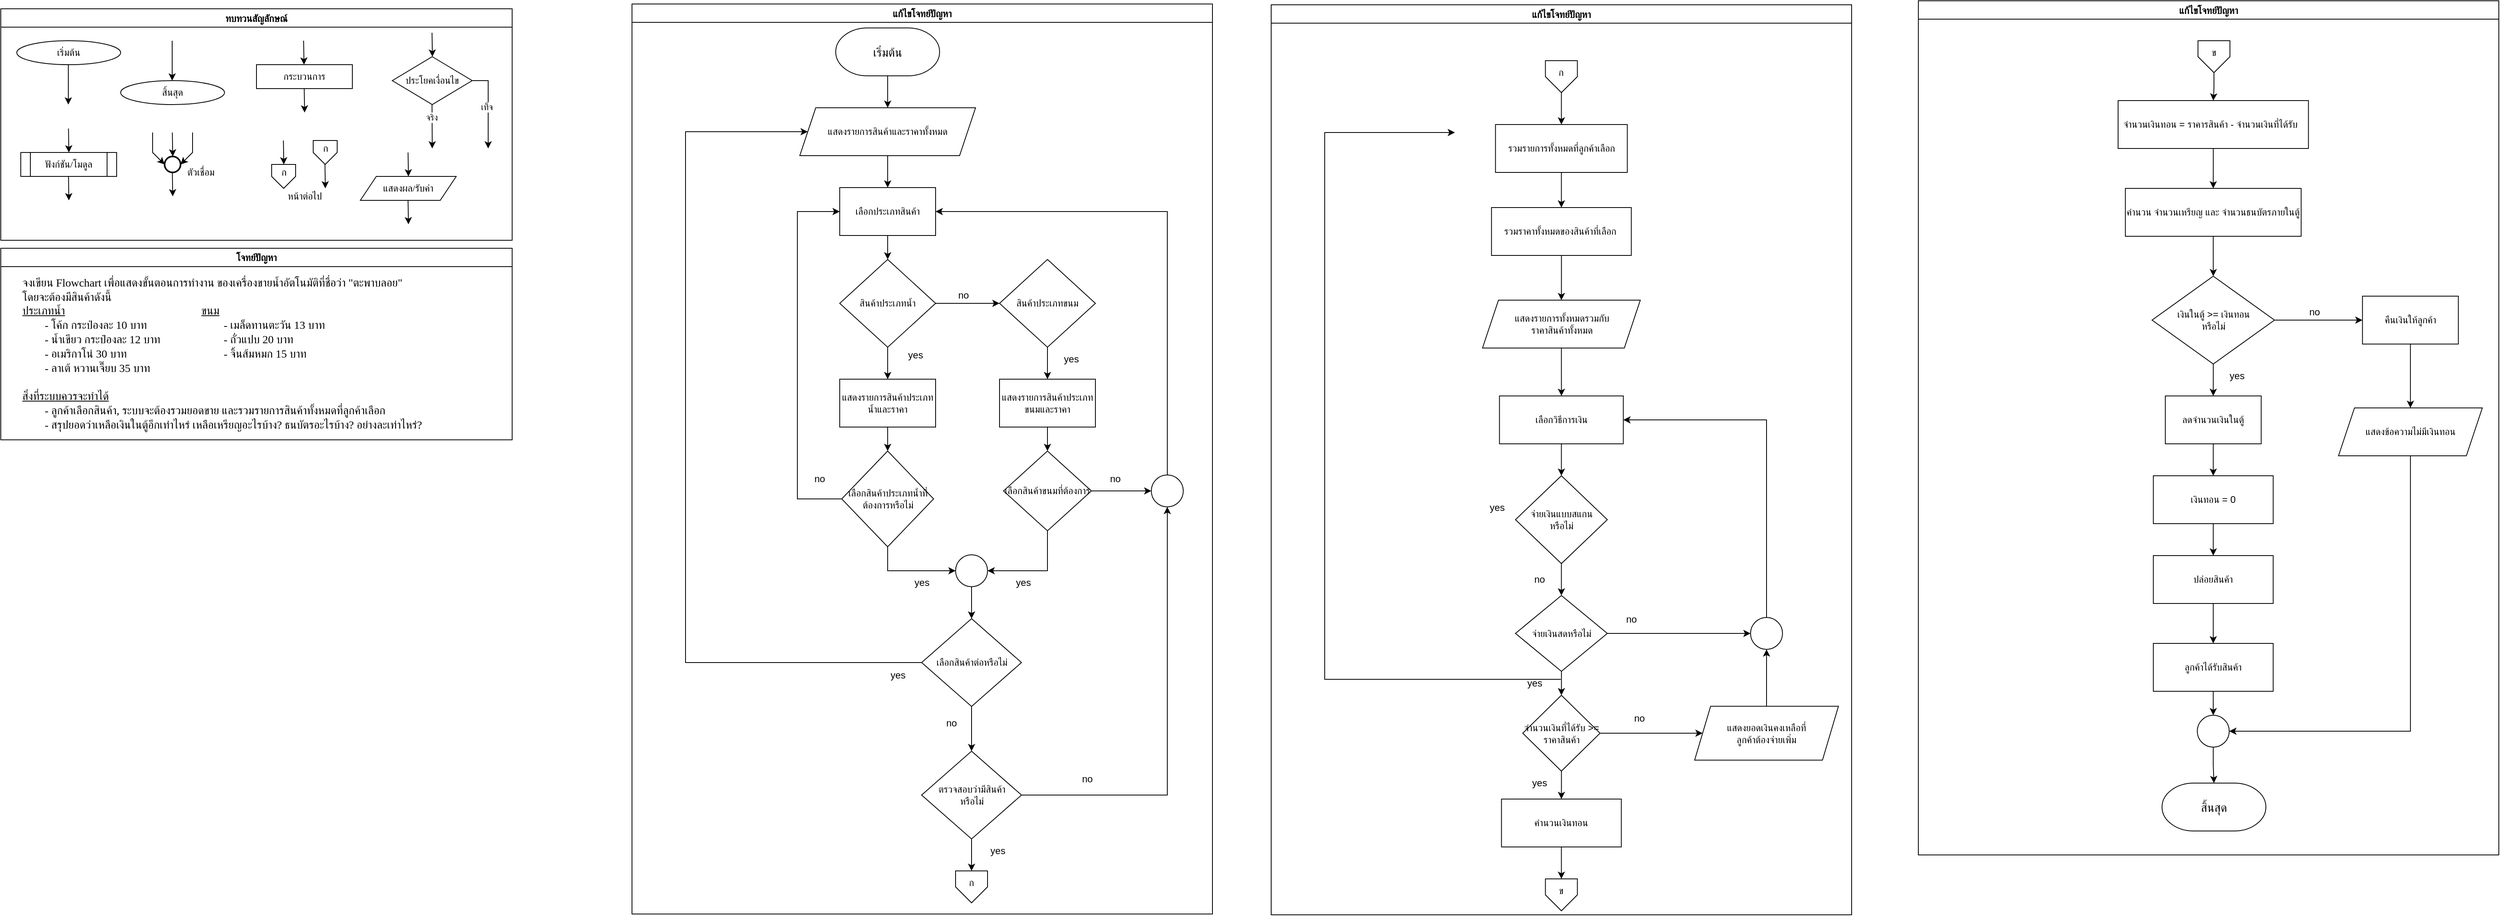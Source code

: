 <mxfile version="24.4.8" type="device">
  <diagram id="C5RBs43oDa-KdzZeNtuy" name="Page-1">
    <mxGraphModel dx="2140" dy="653" grid="1" gridSize="10" guides="1" tooltips="1" connect="1" arrows="1" fold="1" page="1" pageScale="1" pageWidth="827" pageHeight="1169" math="0" shadow="0">
      <root>
        <mxCell id="WIyWlLk6GJQsqaUBKTNV-0" />
        <mxCell id="WIyWlLk6GJQsqaUBKTNV-1" parent="WIyWlLk6GJQsqaUBKTNV-0" />
        <mxCell id="M7CGMbNuYNeq0SnUNNgH-6" value="ทบทวนสัญลักษณ์" style="swimlane;fontFamily=Sarabun;fontSource=https%3A%2F%2Ffonts.googleapis.com%2Fcss%3Ffamily%3DSarabun;" parent="WIyWlLk6GJQsqaUBKTNV-1" vertex="1">
          <mxGeometry x="-720" y="20" width="640" height="290" as="geometry" />
        </mxCell>
        <mxCell id="M7CGMbNuYNeq0SnUNNgH-2" value="&lt;font data-font-src=&quot;https://fonts.googleapis.com/css?family=Sarabun&quot; face=&quot;Sarabun&quot;&gt;เริ่มต้น&lt;/font&gt;" style="ellipse;whiteSpace=wrap;html=1;" parent="M7CGMbNuYNeq0SnUNNgH-6" vertex="1">
          <mxGeometry x="20" y="40" width="130" height="30" as="geometry" />
        </mxCell>
        <mxCell id="M7CGMbNuYNeq0SnUNNgH-5" value="" style="endArrow=classic;html=1;rounded=0;" parent="M7CGMbNuYNeq0SnUNNgH-6" edge="1">
          <mxGeometry width="50" height="50" relative="1" as="geometry">
            <mxPoint x="84.5" y="70" as="sourcePoint" />
            <mxPoint x="84.5" y="120" as="targetPoint" />
          </mxGeometry>
        </mxCell>
        <mxCell id="M7CGMbNuYNeq0SnUNNgH-3" value="&lt;font face=&quot;Sarabun&quot;&gt;สิ้นสุด&lt;/font&gt;" style="ellipse;whiteSpace=wrap;html=1;" parent="M7CGMbNuYNeq0SnUNNgH-6" vertex="1">
          <mxGeometry x="150" y="90" width="130" height="30" as="geometry" />
        </mxCell>
        <mxCell id="M7CGMbNuYNeq0SnUNNgH-4" value="" style="endArrow=classic;html=1;rounded=0;" parent="M7CGMbNuYNeq0SnUNNgH-6" edge="1">
          <mxGeometry width="50" height="50" relative="1" as="geometry">
            <mxPoint x="214.5" y="40" as="sourcePoint" />
            <mxPoint x="214.5" y="90" as="targetPoint" />
          </mxGeometry>
        </mxCell>
        <mxCell id="mvioNwK95yMqdUQ73LqQ-0" value="กระบวนการ" style="rounded=0;whiteSpace=wrap;html=1;fontFamily=Sarabun;fontSource=https%3A%2F%2Ffonts.googleapis.com%2Fcss%3Ffamily%3DSarabun;" parent="M7CGMbNuYNeq0SnUNNgH-6" vertex="1">
          <mxGeometry x="320" y="70" width="120" height="30" as="geometry" />
        </mxCell>
        <mxCell id="mvioNwK95yMqdUQ73LqQ-1" value="" style="endArrow=classic;html=1;rounded=0;" parent="M7CGMbNuYNeq0SnUNNgH-6" edge="1">
          <mxGeometry width="50" height="50" relative="1" as="geometry">
            <mxPoint x="379" y="40" as="sourcePoint" />
            <mxPoint x="379.5" y="70" as="targetPoint" />
          </mxGeometry>
        </mxCell>
        <mxCell id="mvioNwK95yMqdUQ73LqQ-2" value="" style="endArrow=classic;html=1;rounded=0;" parent="M7CGMbNuYNeq0SnUNNgH-6" edge="1">
          <mxGeometry width="50" height="50" relative="1" as="geometry">
            <mxPoint x="379.75" y="100" as="sourcePoint" />
            <mxPoint x="380.25" y="130" as="targetPoint" />
          </mxGeometry>
        </mxCell>
        <mxCell id="mvioNwK95yMqdUQ73LqQ-3" value="ประโยคเงื่อนไข" style="rhombus;whiteSpace=wrap;html=1;fontFamily=Sarabun;fontSource=https%3A%2F%2Ffonts.googleapis.com%2Fcss%3Ffamily%3DSarabun;" parent="M7CGMbNuYNeq0SnUNNgH-6" vertex="1">
          <mxGeometry x="490" y="60" width="100" height="60" as="geometry" />
        </mxCell>
        <mxCell id="mvioNwK95yMqdUQ73LqQ-4" value="" style="endArrow=classic;html=1;rounded=0;" parent="M7CGMbNuYNeq0SnUNNgH-6" edge="1">
          <mxGeometry width="50" height="50" relative="1" as="geometry">
            <mxPoint x="539.71" y="30" as="sourcePoint" />
            <mxPoint x="540.21" y="60" as="targetPoint" />
          </mxGeometry>
        </mxCell>
        <mxCell id="mvioNwK95yMqdUQ73LqQ-5" value="" style="endArrow=classic;html=1;rounded=0;" parent="M7CGMbNuYNeq0SnUNNgH-6" edge="1">
          <mxGeometry width="50" height="50" relative="1" as="geometry">
            <mxPoint x="539.71" y="120" as="sourcePoint" />
            <mxPoint x="540" y="175" as="targetPoint" />
          </mxGeometry>
        </mxCell>
        <mxCell id="mvioNwK95yMqdUQ73LqQ-7" value="จริง" style="edgeLabel;html=1;align=center;verticalAlign=middle;resizable=0;points=[];fontFamily=Sarabun;fontSource=https%3A%2F%2Ffonts.googleapis.com%2Fcss%3Ffamily%3DSarabun;" parent="mvioNwK95yMqdUQ73LqQ-5" vertex="1" connectable="0">
          <mxGeometry x="-0.414" y="-1" relative="1" as="geometry">
            <mxPoint as="offset" />
          </mxGeometry>
        </mxCell>
        <mxCell id="mvioNwK95yMqdUQ73LqQ-6" value="" style="endArrow=classic;html=1;rounded=0;exitX=1;exitY=0.5;exitDx=0;exitDy=0;" parent="M7CGMbNuYNeq0SnUNNgH-6" source="mvioNwK95yMqdUQ73LqQ-3" edge="1">
          <mxGeometry width="50" height="50" relative="1" as="geometry">
            <mxPoint x="620" y="95" as="sourcePoint" />
            <mxPoint x="610" y="175" as="targetPoint" />
            <Array as="points">
              <mxPoint x="610" y="90" />
            </Array>
          </mxGeometry>
        </mxCell>
        <mxCell id="mvioNwK95yMqdUQ73LqQ-8" value="&lt;font data-font-src=&quot;https://fonts.googleapis.com/css?family=Sarabun&quot; face=&quot;Sarabun&quot;&gt;เท็จ&lt;/font&gt;" style="edgeLabel;html=1;align=center;verticalAlign=middle;resizable=0;points=[];" parent="mvioNwK95yMqdUQ73LqQ-6" vertex="1" connectable="0">
          <mxGeometry x="-0.002" y="-2" relative="1" as="geometry">
            <mxPoint as="offset" />
          </mxGeometry>
        </mxCell>
        <mxCell id="mvioNwK95yMqdUQ73LqQ-9" value="&lt;font data-font-src=&quot;https://fonts.googleapis.com/css?family=Sarabun&quot; face=&quot;Sarabun&quot;&gt;ฟังก์ชัน/โมดูล&lt;/font&gt;" style="shape=process;whiteSpace=wrap;html=1;backgroundOutline=1;" parent="M7CGMbNuYNeq0SnUNNgH-6" vertex="1">
          <mxGeometry x="25" y="180" width="120" height="30" as="geometry" />
        </mxCell>
        <mxCell id="mvioNwK95yMqdUQ73LqQ-11" value="" style="endArrow=classic;html=1;rounded=0;" parent="M7CGMbNuYNeq0SnUNNgH-6" edge="1">
          <mxGeometry width="50" height="50" relative="1" as="geometry">
            <mxPoint x="84.71" y="150" as="sourcePoint" />
            <mxPoint x="85.21" y="180" as="targetPoint" />
          </mxGeometry>
        </mxCell>
        <mxCell id="mvioNwK95yMqdUQ73LqQ-12" value="" style="endArrow=classic;html=1;rounded=0;" parent="M7CGMbNuYNeq0SnUNNgH-6" edge="1">
          <mxGeometry width="50" height="50" relative="1" as="geometry">
            <mxPoint x="84.71" y="210" as="sourcePoint" />
            <mxPoint x="85.21" y="240" as="targetPoint" />
          </mxGeometry>
        </mxCell>
        <mxCell id="mvioNwK95yMqdUQ73LqQ-13" value="" style="strokeWidth=2;html=1;shape=mxgraph.flowchart.start_2;whiteSpace=wrap;" parent="M7CGMbNuYNeq0SnUNNgH-6" vertex="1">
          <mxGeometry x="205" y="185" width="20" height="20" as="geometry" />
        </mxCell>
        <mxCell id="mvioNwK95yMqdUQ73LqQ-16" value="" style="endArrow=classic;html=1;rounded=0;" parent="M7CGMbNuYNeq0SnUNNgH-6" edge="1">
          <mxGeometry width="50" height="50" relative="1" as="geometry">
            <mxPoint x="214.71" y="155" as="sourcePoint" />
            <mxPoint x="215.21" y="185" as="targetPoint" />
          </mxGeometry>
        </mxCell>
        <mxCell id="mvioNwK95yMqdUQ73LqQ-17" value="" style="endArrow=classic;html=1;rounded=0;entryX=0;entryY=0.5;entryDx=0;entryDy=0;entryPerimeter=0;" parent="M7CGMbNuYNeq0SnUNNgH-6" target="mvioNwK95yMqdUQ73LqQ-13" edge="1">
          <mxGeometry width="50" height="50" relative="1" as="geometry">
            <mxPoint x="190.0" y="155" as="sourcePoint" />
            <mxPoint x="190.5" y="185" as="targetPoint" />
            <Array as="points">
              <mxPoint x="190" y="180" />
            </Array>
          </mxGeometry>
        </mxCell>
        <mxCell id="mvioNwK95yMqdUQ73LqQ-18" value="" style="endArrow=classic;html=1;rounded=0;entryX=1;entryY=0.5;entryDx=0;entryDy=0;entryPerimeter=0;" parent="M7CGMbNuYNeq0SnUNNgH-6" target="mvioNwK95yMqdUQ73LqQ-13" edge="1">
          <mxGeometry width="50" height="50" relative="1" as="geometry">
            <mxPoint x="240.0" y="155" as="sourcePoint" />
            <mxPoint x="240.5" y="185" as="targetPoint" />
            <Array as="points">
              <mxPoint x="240" y="180" />
            </Array>
          </mxGeometry>
        </mxCell>
        <mxCell id="mvioNwK95yMqdUQ73LqQ-19" value="" style="endArrow=classic;html=1;rounded=0;" parent="M7CGMbNuYNeq0SnUNNgH-6" edge="1">
          <mxGeometry width="50" height="50" relative="1" as="geometry">
            <mxPoint x="214.71" y="205" as="sourcePoint" />
            <mxPoint x="215.21" y="235" as="targetPoint" />
          </mxGeometry>
        </mxCell>
        <mxCell id="mvioNwK95yMqdUQ73LqQ-20" value="&lt;font data-font-src=&quot;https://fonts.googleapis.com/css?family=Sarabun&quot; face=&quot;Sarabun&quot;&gt;ตัวเชื่อม&lt;/font&gt;" style="text;html=1;align=center;verticalAlign=middle;resizable=0;points=[];autosize=1;strokeColor=none;fillColor=none;" parent="M7CGMbNuYNeq0SnUNNgH-6" vertex="1">
          <mxGeometry x="220" y="190" width="60" height="30" as="geometry" />
        </mxCell>
        <mxCell id="mvioNwK95yMqdUQ73LqQ-25" value="" style="endArrow=classic;html=1;rounded=0;" parent="M7CGMbNuYNeq0SnUNNgH-6" edge="1">
          <mxGeometry width="50" height="50" relative="1" as="geometry">
            <mxPoint x="353.71" y="165" as="sourcePoint" />
            <mxPoint x="354.21" y="195" as="targetPoint" />
          </mxGeometry>
        </mxCell>
        <mxCell id="mvioNwK95yMqdUQ73LqQ-21" value="" style="verticalLabelPosition=bottom;verticalAlign=top;html=1;shape=offPageConnector;rounded=0;size=0.5;" parent="M7CGMbNuYNeq0SnUNNgH-6" vertex="1">
          <mxGeometry x="339" y="195" width="30" height="30" as="geometry" />
        </mxCell>
        <mxCell id="mvioNwK95yMqdUQ73LqQ-26" value="" style="endArrow=classic;html=1;rounded=0;" parent="M7CGMbNuYNeq0SnUNNgH-6" edge="1">
          <mxGeometry width="50" height="50" relative="1" as="geometry">
            <mxPoint x="405.71" y="195" as="sourcePoint" />
            <mxPoint x="406.21" y="225" as="targetPoint" />
          </mxGeometry>
        </mxCell>
        <mxCell id="mvioNwK95yMqdUQ73LqQ-27" value="" style="verticalLabelPosition=bottom;verticalAlign=top;html=1;shape=offPageConnector;rounded=0;size=0.5;" parent="M7CGMbNuYNeq0SnUNNgH-6" vertex="1">
          <mxGeometry x="391" y="165" width="30" height="30" as="geometry" />
        </mxCell>
        <mxCell id="mvioNwK95yMqdUQ73LqQ-28" value="หน้าต่อไป" style="text;html=1;align=center;verticalAlign=middle;resizable=0;points=[];autosize=1;strokeColor=none;fillColor=none;fontFamily=Sarabun;fontSource=https%3A%2F%2Ffonts.googleapis.com%2Fcss%3Ffamily%3DSarabun;" parent="M7CGMbNuYNeq0SnUNNgH-6" vertex="1">
          <mxGeometry x="345" y="220" width="70" height="30" as="geometry" />
        </mxCell>
        <mxCell id="mvioNwK95yMqdUQ73LqQ-29" value="ก" style="text;html=1;align=center;verticalAlign=middle;resizable=0;points=[];autosize=1;strokeColor=none;fillColor=none;fontFamily=Sarabun;fontSource=https%3A%2F%2Ffonts.googleapis.com%2Fcss%3Ffamily%3DSarabun;" parent="M7CGMbNuYNeq0SnUNNgH-6" vertex="1">
          <mxGeometry x="339" y="190" width="30" height="30" as="geometry" />
        </mxCell>
        <mxCell id="mvioNwK95yMqdUQ73LqQ-30" value="ก" style="text;html=1;align=center;verticalAlign=middle;resizable=0;points=[];autosize=1;strokeColor=none;fillColor=none;fontFamily=Sarabun;fontSource=https%3A%2F%2Ffonts.googleapis.com%2Fcss%3Ffamily%3DSarabun;" parent="M7CGMbNuYNeq0SnUNNgH-6" vertex="1">
          <mxGeometry x="391" y="160" width="30" height="30" as="geometry" />
        </mxCell>
        <mxCell id="mvioNwK95yMqdUQ73LqQ-32" value="แสดงผล/รับค่า" style="shape=parallelogram;perimeter=parallelogramPerimeter;whiteSpace=wrap;html=1;fixedSize=1;fontFamily=Sarabun;fontSource=https%3A%2F%2Ffonts.googleapis.com%2Fcss%3Ffamily%3DSarabun;" parent="M7CGMbNuYNeq0SnUNNgH-6" vertex="1">
          <mxGeometry x="450" y="210" width="120" height="30" as="geometry" />
        </mxCell>
        <mxCell id="mvioNwK95yMqdUQ73LqQ-33" value="" style="endArrow=classic;html=1;rounded=0;" parent="M7CGMbNuYNeq0SnUNNgH-6" edge="1">
          <mxGeometry width="50" height="50" relative="1" as="geometry">
            <mxPoint x="509.71" y="180" as="sourcePoint" />
            <mxPoint x="510.21" y="210" as="targetPoint" />
          </mxGeometry>
        </mxCell>
        <mxCell id="mvioNwK95yMqdUQ73LqQ-34" value="" style="endArrow=classic;html=1;rounded=0;" parent="M7CGMbNuYNeq0SnUNNgH-6" edge="1">
          <mxGeometry width="50" height="50" relative="1" as="geometry">
            <mxPoint x="509.71" y="240" as="sourcePoint" />
            <mxPoint x="510.21" y="270" as="targetPoint" />
          </mxGeometry>
        </mxCell>
        <mxCell id="mvioNwK95yMqdUQ73LqQ-36" value="แก้ไขโจทย์ปัญหา" style="swimlane;fontFamily=Sarabun;fontSource=https%3A%2F%2Ffonts.googleapis.com%2Fcss%3Ffamily%3DSarabun;" parent="WIyWlLk6GJQsqaUBKTNV-1" vertex="1">
          <mxGeometry x="70" y="14" width="726.5" height="1140" as="geometry" />
        </mxCell>
        <mxCell id="xchZKOA8fYitA80GFGcP-71" style="edgeStyle=orthogonalEdgeStyle;rounded=0;orthogonalLoop=1;jettySize=auto;html=1;entryX=0.5;entryY=0;entryDx=0;entryDy=0;" edge="1" parent="mvioNwK95yMqdUQ73LqQ-36" source="xchZKOA8fYitA80GFGcP-1" target="xchZKOA8fYitA80GFGcP-69">
          <mxGeometry relative="1" as="geometry" />
        </mxCell>
        <mxCell id="xchZKOA8fYitA80GFGcP-1" value="&lt;font style=&quot;font-size: 15px;&quot;&gt;เริ่มต้น&lt;/font&gt;" style="strokeWidth=1;html=1;shape=mxgraph.flowchart.terminator;whiteSpace=wrap;" vertex="1" parent="mvioNwK95yMqdUQ73LqQ-36">
          <mxGeometry x="255" y="30" width="130" height="60" as="geometry" />
        </mxCell>
        <mxCell id="xchZKOA8fYitA80GFGcP-14" value="" style="edgeStyle=orthogonalEdgeStyle;rounded=0;orthogonalLoop=1;jettySize=auto;html=1;" edge="1" parent="mvioNwK95yMqdUQ73LqQ-36" source="xchZKOA8fYitA80GFGcP-9" target="xchZKOA8fYitA80GFGcP-13">
          <mxGeometry relative="1" as="geometry" />
        </mxCell>
        <mxCell id="xchZKOA8fYitA80GFGcP-19" value="" style="edgeStyle=orthogonalEdgeStyle;rounded=0;orthogonalLoop=1;jettySize=auto;html=1;" edge="1" parent="mvioNwK95yMqdUQ73LqQ-36" source="xchZKOA8fYitA80GFGcP-9" target="xchZKOA8fYitA80GFGcP-18">
          <mxGeometry relative="1" as="geometry" />
        </mxCell>
        <mxCell id="xchZKOA8fYitA80GFGcP-9" value="สินค้าประเภทนํ้า" style="rhombus;whiteSpace=wrap;html=1;" vertex="1" parent="mvioNwK95yMqdUQ73LqQ-36">
          <mxGeometry x="260" y="320" width="120" height="110" as="geometry" />
        </mxCell>
        <mxCell id="xchZKOA8fYitA80GFGcP-26" value="" style="edgeStyle=orthogonalEdgeStyle;rounded=0;orthogonalLoop=1;jettySize=auto;html=1;" edge="1" parent="mvioNwK95yMqdUQ73LqQ-36" source="xchZKOA8fYitA80GFGcP-13" target="xchZKOA8fYitA80GFGcP-25">
          <mxGeometry relative="1" as="geometry" />
        </mxCell>
        <mxCell id="xchZKOA8fYitA80GFGcP-13" value="สินค้าประเภทขนม" style="rhombus;whiteSpace=wrap;html=1;" vertex="1" parent="mvioNwK95yMqdUQ73LqQ-36">
          <mxGeometry x="460" y="320" width="120" height="110" as="geometry" />
        </mxCell>
        <mxCell id="xchZKOA8fYitA80GFGcP-15" value="no" style="text;html=1;align=center;verticalAlign=middle;whiteSpace=wrap;rounded=0;" vertex="1" parent="mvioNwK95yMqdUQ73LqQ-36">
          <mxGeometry x="385" y="350" width="60" height="30" as="geometry" />
        </mxCell>
        <mxCell id="xchZKOA8fYitA80GFGcP-22" value="" style="edgeStyle=orthogonalEdgeStyle;rounded=0;orthogonalLoop=1;jettySize=auto;html=1;" edge="1" parent="mvioNwK95yMqdUQ73LqQ-36" source="xchZKOA8fYitA80GFGcP-18" target="xchZKOA8fYitA80GFGcP-21">
          <mxGeometry relative="1" as="geometry" />
        </mxCell>
        <mxCell id="xchZKOA8fYitA80GFGcP-18" value="แสดงรายการสินค้าประเภทนํ้าและราคา" style="whiteSpace=wrap;html=1;" vertex="1" parent="mvioNwK95yMqdUQ73LqQ-36">
          <mxGeometry x="260" y="470" width="120" height="60" as="geometry" />
        </mxCell>
        <mxCell id="xchZKOA8fYitA80GFGcP-20" value="yes" style="text;html=1;align=center;verticalAlign=middle;whiteSpace=wrap;rounded=0;" vertex="1" parent="mvioNwK95yMqdUQ73LqQ-36">
          <mxGeometry x="325" y="425" width="60" height="30" as="geometry" />
        </mxCell>
        <mxCell id="xchZKOA8fYitA80GFGcP-39" style="edgeStyle=orthogonalEdgeStyle;rounded=0;orthogonalLoop=1;jettySize=auto;html=1;entryX=0;entryY=0.5;entryDx=0;entryDy=0;" edge="1" parent="mvioNwK95yMqdUQ73LqQ-36" source="xchZKOA8fYitA80GFGcP-21" target="xchZKOA8fYitA80GFGcP-35">
          <mxGeometry relative="1" as="geometry">
            <Array as="points">
              <mxPoint x="207" y="620" />
              <mxPoint x="207" y="260" />
            </Array>
          </mxGeometry>
        </mxCell>
        <mxCell id="xchZKOA8fYitA80GFGcP-45" style="edgeStyle=orthogonalEdgeStyle;rounded=0;orthogonalLoop=1;jettySize=auto;html=1;entryX=0;entryY=0.5;entryDx=0;entryDy=0;" edge="1" parent="mvioNwK95yMqdUQ73LqQ-36" source="xchZKOA8fYitA80GFGcP-21" target="xchZKOA8fYitA80GFGcP-42">
          <mxGeometry relative="1" as="geometry">
            <Array as="points">
              <mxPoint x="320" y="710" />
            </Array>
          </mxGeometry>
        </mxCell>
        <mxCell id="xchZKOA8fYitA80GFGcP-21" value="เลือกสินค้าประเภทนํ้าที่ต้องการหรือไม่" style="rhombus;whiteSpace=wrap;html=1;" vertex="1" parent="mvioNwK95yMqdUQ73LqQ-36">
          <mxGeometry x="262.5" y="560" width="115" height="120" as="geometry" />
        </mxCell>
        <mxCell id="xchZKOA8fYitA80GFGcP-24" value="no" style="text;html=1;align=center;verticalAlign=middle;whiteSpace=wrap;rounded=0;" vertex="1" parent="mvioNwK95yMqdUQ73LqQ-36">
          <mxGeometry x="205" y="580" width="60" height="30" as="geometry" />
        </mxCell>
        <mxCell id="xchZKOA8fYitA80GFGcP-28" value="" style="edgeStyle=orthogonalEdgeStyle;rounded=0;orthogonalLoop=1;jettySize=auto;html=1;" edge="1" parent="mvioNwK95yMqdUQ73LqQ-36" source="xchZKOA8fYitA80GFGcP-25" target="xchZKOA8fYitA80GFGcP-27">
          <mxGeometry relative="1" as="geometry" />
        </mxCell>
        <mxCell id="xchZKOA8fYitA80GFGcP-25" value="แสดงรายการสินค้าประเภทขนมและราคา" style="whiteSpace=wrap;html=1;" vertex="1" parent="mvioNwK95yMqdUQ73LqQ-36">
          <mxGeometry x="460" y="470" width="120" height="60" as="geometry" />
        </mxCell>
        <mxCell id="xchZKOA8fYitA80GFGcP-43" style="edgeStyle=orthogonalEdgeStyle;rounded=0;orthogonalLoop=1;jettySize=auto;html=1;entryX=1;entryY=0.5;entryDx=0;entryDy=0;" edge="1" parent="mvioNwK95yMqdUQ73LqQ-36" source="xchZKOA8fYitA80GFGcP-27" target="xchZKOA8fYitA80GFGcP-42">
          <mxGeometry relative="1" as="geometry">
            <Array as="points">
              <mxPoint x="520" y="710" />
            </Array>
          </mxGeometry>
        </mxCell>
        <mxCell id="xchZKOA8fYitA80GFGcP-125" style="edgeStyle=orthogonalEdgeStyle;rounded=0;orthogonalLoop=1;jettySize=auto;html=1;entryX=0;entryY=0.5;entryDx=0;entryDy=0;" edge="1" parent="mvioNwK95yMqdUQ73LqQ-36" source="xchZKOA8fYitA80GFGcP-27" target="xchZKOA8fYitA80GFGcP-122">
          <mxGeometry relative="1" as="geometry" />
        </mxCell>
        <mxCell id="xchZKOA8fYitA80GFGcP-27" value="เลือกสินค้าขนมที่ต้องการ" style="rhombus;whiteSpace=wrap;html=1;" vertex="1" parent="mvioNwK95yMqdUQ73LqQ-36">
          <mxGeometry x="465" y="560" width="110" height="100" as="geometry" />
        </mxCell>
        <mxCell id="xchZKOA8fYitA80GFGcP-29" value="yes" style="text;html=1;align=center;verticalAlign=middle;whiteSpace=wrap;rounded=0;" vertex="1" parent="mvioNwK95yMqdUQ73LqQ-36">
          <mxGeometry x="520" y="430" width="60" height="30" as="geometry" />
        </mxCell>
        <mxCell id="xchZKOA8fYitA80GFGcP-38" style="edgeStyle=orthogonalEdgeStyle;rounded=0;orthogonalLoop=1;jettySize=auto;html=1;entryX=0.5;entryY=0;entryDx=0;entryDy=0;" edge="1" parent="mvioNwK95yMqdUQ73LqQ-36" source="xchZKOA8fYitA80GFGcP-35" target="xchZKOA8fYitA80GFGcP-9">
          <mxGeometry relative="1" as="geometry" />
        </mxCell>
        <mxCell id="xchZKOA8fYitA80GFGcP-35" value="เลือกประเภทสินค้า" style="rounded=0;whiteSpace=wrap;html=1;" vertex="1" parent="mvioNwK95yMqdUQ73LqQ-36">
          <mxGeometry x="260" y="230" width="120" height="60" as="geometry" />
        </mxCell>
        <mxCell id="xchZKOA8fYitA80GFGcP-41" value="no" style="text;html=1;align=center;verticalAlign=middle;whiteSpace=wrap;rounded=0;" vertex="1" parent="mvioNwK95yMqdUQ73LqQ-36">
          <mxGeometry x="575" y="580" width="60" height="30" as="geometry" />
        </mxCell>
        <mxCell id="xchZKOA8fYitA80GFGcP-49" value="" style="edgeStyle=orthogonalEdgeStyle;rounded=0;orthogonalLoop=1;jettySize=auto;html=1;" edge="1" parent="mvioNwK95yMqdUQ73LqQ-36" source="xchZKOA8fYitA80GFGcP-42" target="xchZKOA8fYitA80GFGcP-48">
          <mxGeometry relative="1" as="geometry" />
        </mxCell>
        <mxCell id="xchZKOA8fYitA80GFGcP-42" value="" style="ellipse;whiteSpace=wrap;html=1;aspect=fixed;" vertex="1" parent="mvioNwK95yMqdUQ73LqQ-36">
          <mxGeometry x="405" y="690" width="40" height="40" as="geometry" />
        </mxCell>
        <mxCell id="xchZKOA8fYitA80GFGcP-58" style="edgeStyle=orthogonalEdgeStyle;rounded=0;orthogonalLoop=1;jettySize=auto;html=1;entryX=0;entryY=0.5;entryDx=0;entryDy=0;" edge="1" parent="mvioNwK95yMqdUQ73LqQ-36" source="xchZKOA8fYitA80GFGcP-48" target="xchZKOA8fYitA80GFGcP-69">
          <mxGeometry relative="1" as="geometry">
            <mxPoint x="230" y="160" as="targetPoint" />
            <Array as="points">
              <mxPoint x="67" y="825" />
              <mxPoint x="67" y="160" />
            </Array>
          </mxGeometry>
        </mxCell>
        <mxCell id="xchZKOA8fYitA80GFGcP-118" style="edgeStyle=orthogonalEdgeStyle;rounded=0;orthogonalLoop=1;jettySize=auto;html=1;entryX=0.5;entryY=0;entryDx=0;entryDy=0;" edge="1" parent="mvioNwK95yMqdUQ73LqQ-36" source="xchZKOA8fYitA80GFGcP-48" target="xchZKOA8fYitA80GFGcP-117">
          <mxGeometry relative="1" as="geometry" />
        </mxCell>
        <mxCell id="xchZKOA8fYitA80GFGcP-48" value="เลือกสินค้าต่อหรือไม่" style="rhombus;whiteSpace=wrap;html=1;" vertex="1" parent="mvioNwK95yMqdUQ73LqQ-36">
          <mxGeometry x="362.5" y="770" width="125" height="110" as="geometry" />
        </mxCell>
        <mxCell id="xchZKOA8fYitA80GFGcP-50" value="yes" style="text;html=1;align=center;verticalAlign=middle;whiteSpace=wrap;rounded=0;" vertex="1" parent="mvioNwK95yMqdUQ73LqQ-36">
          <mxGeometry x="333.25" y="710" width="60" height="30" as="geometry" />
        </mxCell>
        <mxCell id="xchZKOA8fYitA80GFGcP-51" value="yes" style="text;html=1;align=center;verticalAlign=middle;whiteSpace=wrap;rounded=0;" vertex="1" parent="mvioNwK95yMqdUQ73LqQ-36">
          <mxGeometry x="460" y="710" width="60" height="30" as="geometry" />
        </mxCell>
        <mxCell id="xchZKOA8fYitA80GFGcP-59" value="yes" style="text;html=1;align=center;verticalAlign=middle;whiteSpace=wrap;rounded=0;" vertex="1" parent="mvioNwK95yMqdUQ73LqQ-36">
          <mxGeometry x="302.5" y="826" width="60" height="30" as="geometry" />
        </mxCell>
        <mxCell id="xchZKOA8fYitA80GFGcP-60" value="no" style="text;html=1;align=center;verticalAlign=middle;whiteSpace=wrap;rounded=0;" vertex="1" parent="mvioNwK95yMqdUQ73LqQ-36">
          <mxGeometry x="370" y="886" width="60" height="30" as="geometry" />
        </mxCell>
        <mxCell id="xchZKOA8fYitA80GFGcP-70" value="" style="verticalLabelPosition=bottom;verticalAlign=top;html=1;shape=offPageConnector;rounded=0;size=0.5;" vertex="1" parent="mvioNwK95yMqdUQ73LqQ-36">
          <mxGeometry x="405" y="1086" width="40" height="40" as="geometry" />
        </mxCell>
        <mxCell id="xchZKOA8fYitA80GFGcP-72" style="edgeStyle=orthogonalEdgeStyle;rounded=0;orthogonalLoop=1;jettySize=auto;html=1;" edge="1" parent="mvioNwK95yMqdUQ73LqQ-36" source="xchZKOA8fYitA80GFGcP-69" target="xchZKOA8fYitA80GFGcP-35">
          <mxGeometry relative="1" as="geometry" />
        </mxCell>
        <mxCell id="xchZKOA8fYitA80GFGcP-69" value="แสดงรายการสินค้าและราคาทั้งหมด" style="shape=parallelogram;perimeter=parallelogramPerimeter;whiteSpace=wrap;html=1;fixedSize=1;" vertex="1" parent="mvioNwK95yMqdUQ73LqQ-36">
          <mxGeometry x="210" y="130" width="220" height="60" as="geometry" />
        </mxCell>
        <mxCell id="xchZKOA8fYitA80GFGcP-73" value="ก" style="text;html=1;align=center;verticalAlign=middle;whiteSpace=wrap;rounded=0;" vertex="1" parent="mvioNwK95yMqdUQ73LqQ-36">
          <mxGeometry x="395" y="1086" width="60" height="30" as="geometry" />
        </mxCell>
        <mxCell id="xchZKOA8fYitA80GFGcP-119" style="edgeStyle=orthogonalEdgeStyle;rounded=0;orthogonalLoop=1;jettySize=auto;html=1;" edge="1" parent="mvioNwK95yMqdUQ73LqQ-36" source="xchZKOA8fYitA80GFGcP-117" target="xchZKOA8fYitA80GFGcP-73">
          <mxGeometry relative="1" as="geometry" />
        </mxCell>
        <mxCell id="xchZKOA8fYitA80GFGcP-123" style="edgeStyle=orthogonalEdgeStyle;rounded=0;orthogonalLoop=1;jettySize=auto;html=1;entryX=0.5;entryY=1;entryDx=0;entryDy=0;" edge="1" parent="mvioNwK95yMqdUQ73LqQ-36" source="xchZKOA8fYitA80GFGcP-117" target="xchZKOA8fYitA80GFGcP-122">
          <mxGeometry relative="1" as="geometry" />
        </mxCell>
        <mxCell id="xchZKOA8fYitA80GFGcP-117" value="ตรวจสอบว่ามีสินค้า&lt;div&gt;หรือไม่&lt;/div&gt;" style="rhombus;whiteSpace=wrap;html=1;" vertex="1" parent="mvioNwK95yMqdUQ73LqQ-36">
          <mxGeometry x="362.5" y="936" width="125" height="110" as="geometry" />
        </mxCell>
        <mxCell id="xchZKOA8fYitA80GFGcP-120" value="yes" style="text;html=1;align=center;verticalAlign=middle;whiteSpace=wrap;rounded=0;" vertex="1" parent="mvioNwK95yMqdUQ73LqQ-36">
          <mxGeometry x="427.5" y="1046" width="60" height="30" as="geometry" />
        </mxCell>
        <mxCell id="xchZKOA8fYitA80GFGcP-124" style="edgeStyle=orthogonalEdgeStyle;rounded=0;orthogonalLoop=1;jettySize=auto;html=1;entryX=1;entryY=0.5;entryDx=0;entryDy=0;" edge="1" parent="mvioNwK95yMqdUQ73LqQ-36" source="xchZKOA8fYitA80GFGcP-122" target="xchZKOA8fYitA80GFGcP-35">
          <mxGeometry relative="1" as="geometry">
            <Array as="points">
              <mxPoint x="670" y="260" />
            </Array>
          </mxGeometry>
        </mxCell>
        <mxCell id="xchZKOA8fYitA80GFGcP-122" value="" style="ellipse;whiteSpace=wrap;html=1;aspect=fixed;" vertex="1" parent="mvioNwK95yMqdUQ73LqQ-36">
          <mxGeometry x="650" y="590" width="40" height="40" as="geometry" />
        </mxCell>
        <mxCell id="xchZKOA8fYitA80GFGcP-126" value="no" style="text;html=1;align=center;verticalAlign=middle;whiteSpace=wrap;rounded=0;" vertex="1" parent="mvioNwK95yMqdUQ73LqQ-36">
          <mxGeometry x="540" y="956" width="60" height="30" as="geometry" />
        </mxCell>
        <mxCell id="mvioNwK95yMqdUQ73LqQ-70" value="&lt;font data-font-src=&quot;https://fonts.googleapis.com/css?family=Sarabun&quot; face=&quot;Sarabun&quot;&gt;โจทย์ปัญหา&lt;/font&gt;" style="swimlane;whiteSpace=wrap;html=1;" parent="WIyWlLk6GJQsqaUBKTNV-1" vertex="1">
          <mxGeometry x="-720" y="320" width="640" height="240" as="geometry" />
        </mxCell>
        <mxCell id="mvioNwK95yMqdUQ73LqQ-71" value="&lt;font data-font-src=&quot;https://fonts.googleapis.com/css?family=Sarabun&quot; face=&quot;Sarabun&quot; style=&quot;font-size: 14px;&quot;&gt;จงเขียน Flowchart เพื่อแสดงขั้นตอนการทำงาน ของเครื่องขายน้ำอัตโนมัติที่ชื่อว่า &quot;ตะพาบลอย&quot;&lt;br&gt;โดยจะต้องมีสินค้าดังนี้&lt;br&gt;&lt;u&gt;ประเภทน้ำ&lt;span style=&quot;white-space: pre;&quot;&gt;&#x9;&lt;/span&gt;&lt;span style=&quot;white-space: pre;&quot;&gt;&#x9;&lt;/span&gt;&lt;span style=&quot;white-space: pre;&quot;&gt;&#x9;&lt;/span&gt;&lt;span style=&quot;white-space: pre;&quot;&gt;&#x9;&lt;/span&gt;&lt;span style=&quot;white-space: pre;&quot;&gt;&#x9;&lt;/span&gt;&lt;span style=&quot;white-space: pre;&quot;&gt;&#x9;&lt;span style=&quot;white-space: pre;&quot;&gt;&#x9;&lt;/span&gt;ข&lt;/span&gt;นม&lt;/u&gt;&lt;br&gt;&lt;span style=&quot;white-space: pre;&quot;&gt;&#x9;&lt;/span&gt;- โค้ก กระป๋องละ 10 บาท&lt;span style=&quot;white-space: pre;&quot;&gt;&#x9;&lt;/span&gt;&lt;span style=&quot;white-space: pre;&quot;&gt;&#x9;&lt;/span&gt;&lt;span style=&quot;white-space: pre;&quot;&gt;&#x9;&lt;/span&gt;&lt;span style=&quot;white-space: pre;&quot;&gt;&#x9;&lt;/span&gt;- เมล็ดทานตะวัน 13 บาท&lt;br&gt;&lt;span style=&quot;white-space: pre;&quot;&gt;&#x9;&lt;/span&gt;- น้ำเขียว กระป๋องละ 12 บาท&lt;span style=&quot;white-space: pre;&quot;&gt;&#x9;&lt;/span&gt;&lt;span style=&quot;white-space: pre;&quot;&gt;&#x9;&lt;/span&gt;&lt;span style=&quot;white-space: pre;&quot;&gt;&#x9;&lt;/span&gt;- ถั่วแปบ 20 บาท&lt;br&gt;&lt;span style=&quot;white-space: pre;&quot;&gt;&#x9;&lt;/span&gt;- อเมริกาโน่ 30 บาท&lt;span style=&quot;white-space: pre;&quot;&gt;&#x9;&lt;/span&gt;&lt;span style=&quot;white-space: pre;&quot;&gt;&#x9;&lt;/span&gt;&lt;span style=&quot;white-space: pre;&quot;&gt;&#x9;&lt;/span&gt;&lt;span style=&quot;white-space: pre;&quot;&gt;&#x9;&lt;/span&gt;&lt;span style=&quot;white-space: pre;&quot;&gt;&#x9;&lt;/span&gt;- จิ้นส้มหมก 15 บาท&lt;br&gt;&lt;span style=&quot;white-space: pre;&quot;&gt;&#x9;&lt;/span&gt;- ลาเต้ หวานเจี๊ยบ 35 บาท&lt;span style=&quot;white-space: pre;&quot;&gt;&#x9;&lt;/span&gt;&lt;br&gt;&lt;br&gt;&lt;u&gt;สิ่งที่ระบบควรจะทำได้&lt;/u&gt;&lt;br&gt;&lt;span style=&quot;white-space: pre;&quot;&gt;&#x9;&lt;/span&gt;- ลูกค้าเลือกสินค้า, ระบบจะต้องรวมยอดขาย และรวมรายการสินค้าทั้งหมดที่ลูกค้าเลือก&lt;br&gt;&lt;span style=&quot;white-space: pre;&quot;&gt;&#x9;&lt;/span&gt;- สรุปยอดว่าเหลือเงินในตู้อีกเท่าไหร่ เหลือเหรียญอะไรบ้าง? ธนบัตรอะไรบ้าง? อย่างละเท่าไหร่?&lt;br&gt;&lt;br&gt;&lt;br&gt;&lt;/font&gt;" style="text;html=1;align=left;verticalAlign=middle;resizable=0;points=[];autosize=1;strokeColor=none;fillColor=none;fontSize=14;" parent="mvioNwK95yMqdUQ73LqQ-70" vertex="1">
          <mxGeometry x="25" y="30" width="580" height="240" as="geometry" />
        </mxCell>
        <mxCell id="xchZKOA8fYitA80GFGcP-75" value="แก้ไขโจทย์ปัญหา" style="swimlane;fontFamily=Sarabun;fontSource=https%3A%2F%2Ffonts.googleapis.com%2Fcss%3Ffamily%3DSarabun;" vertex="1" parent="WIyWlLk6GJQsqaUBKTNV-1">
          <mxGeometry x="870" y="15" width="726.5" height="1140" as="geometry" />
        </mxCell>
        <mxCell id="xchZKOA8fYitA80GFGcP-102" style="edgeStyle=orthogonalEdgeStyle;rounded=0;orthogonalLoop=1;jettySize=auto;html=1;entryX=0;entryY=0.5;entryDx=0;entryDy=0;" edge="1" parent="xchZKOA8fYitA80GFGcP-75" target="xchZKOA8fYitA80GFGcP-111">
          <mxGeometry relative="1" as="geometry">
            <mxPoint x="230" y="160" as="targetPoint" />
            <Array as="points">
              <mxPoint x="67" y="845" />
              <mxPoint x="67" y="160" />
            </Array>
            <mxPoint x="362.5" y="845" as="sourcePoint" />
          </mxGeometry>
        </mxCell>
        <mxCell id="xchZKOA8fYitA80GFGcP-129" style="edgeStyle=orthogonalEdgeStyle;rounded=0;orthogonalLoop=1;jettySize=auto;html=1;entryX=0.5;entryY=0;entryDx=0;entryDy=0;" edge="1" parent="xchZKOA8fYitA80GFGcP-75" source="xchZKOA8fYitA80GFGcP-115" target="xchZKOA8fYitA80GFGcP-52">
          <mxGeometry relative="1" as="geometry" />
        </mxCell>
        <mxCell id="xchZKOA8fYitA80GFGcP-115" value="" style="verticalLabelPosition=bottom;verticalAlign=top;html=1;shape=offPageConnector;rounded=0;size=0.5;" vertex="1" parent="xchZKOA8fYitA80GFGcP-75">
          <mxGeometry x="343.25" y="70" width="40" height="40" as="geometry" />
        </mxCell>
        <mxCell id="xchZKOA8fYitA80GFGcP-116" value="ก" style="text;html=1;align=center;verticalAlign=middle;whiteSpace=wrap;rounded=0;" vertex="1" parent="xchZKOA8fYitA80GFGcP-75">
          <mxGeometry x="333.25" y="70" width="60" height="30" as="geometry" />
        </mxCell>
        <mxCell id="xchZKOA8fYitA80GFGcP-57" value="" style="edgeStyle=orthogonalEdgeStyle;rounded=0;orthogonalLoop=1;jettySize=auto;html=1;" edge="1" parent="xchZKOA8fYitA80GFGcP-75" source="xchZKOA8fYitA80GFGcP-52" target="xchZKOA8fYitA80GFGcP-56">
          <mxGeometry relative="1" as="geometry" />
        </mxCell>
        <mxCell id="xchZKOA8fYitA80GFGcP-52" value="รวมรายการทั้งหมดที่ลูกค้าเลือก" style="whiteSpace=wrap;html=1;" vertex="1" parent="xchZKOA8fYitA80GFGcP-75">
          <mxGeometry x="280.75" y="150" width="165" height="60" as="geometry" />
        </mxCell>
        <mxCell id="xchZKOA8fYitA80GFGcP-62" style="edgeStyle=orthogonalEdgeStyle;rounded=0;orthogonalLoop=1;jettySize=auto;html=1;" edge="1" parent="xchZKOA8fYitA80GFGcP-75" source="xchZKOA8fYitA80GFGcP-56" target="xchZKOA8fYitA80GFGcP-61">
          <mxGeometry relative="1" as="geometry" />
        </mxCell>
        <mxCell id="xchZKOA8fYitA80GFGcP-56" value="รวมราคาทั้งหมดของสินค้าที่เลือก&amp;nbsp;" style="whiteSpace=wrap;html=1;" vertex="1" parent="xchZKOA8fYitA80GFGcP-75">
          <mxGeometry x="275.75" y="254" width="175" height="60" as="geometry" />
        </mxCell>
        <mxCell id="xchZKOA8fYitA80GFGcP-64" value="" style="edgeStyle=orthogonalEdgeStyle;rounded=0;orthogonalLoop=1;jettySize=auto;html=1;" edge="1" parent="xchZKOA8fYitA80GFGcP-75" source="xchZKOA8fYitA80GFGcP-61" target="xchZKOA8fYitA80GFGcP-63">
          <mxGeometry relative="1" as="geometry" />
        </mxCell>
        <mxCell id="xchZKOA8fYitA80GFGcP-61" value="แสดงรายการทั้งหมดรวมกับ&lt;div&gt;ราคาสินค้าทั้งหมด&lt;/div&gt;" style="shape=parallelogram;perimeter=parallelogramPerimeter;whiteSpace=wrap;html=1;fixedSize=1;" vertex="1" parent="xchZKOA8fYitA80GFGcP-75">
          <mxGeometry x="264.5" y="370" width="197.5" height="60" as="geometry" />
        </mxCell>
        <mxCell id="xchZKOA8fYitA80GFGcP-66" value="" style="edgeStyle=orthogonalEdgeStyle;rounded=0;orthogonalLoop=1;jettySize=auto;html=1;" edge="1" parent="xchZKOA8fYitA80GFGcP-75" source="xchZKOA8fYitA80GFGcP-63" target="xchZKOA8fYitA80GFGcP-65">
          <mxGeometry relative="1" as="geometry" />
        </mxCell>
        <mxCell id="xchZKOA8fYitA80GFGcP-63" value="เลือกวิธีการเงิน" style="whiteSpace=wrap;html=1;" vertex="1" parent="xchZKOA8fYitA80GFGcP-75">
          <mxGeometry x="285.75" y="490" width="155" height="60" as="geometry" />
        </mxCell>
        <mxCell id="xchZKOA8fYitA80GFGcP-68" value="" style="edgeStyle=orthogonalEdgeStyle;rounded=0;orthogonalLoop=1;jettySize=auto;html=1;" edge="1" parent="xchZKOA8fYitA80GFGcP-75" source="xchZKOA8fYitA80GFGcP-65" target="xchZKOA8fYitA80GFGcP-67">
          <mxGeometry relative="1" as="geometry" />
        </mxCell>
        <mxCell id="xchZKOA8fYitA80GFGcP-65" value="&lt;div&gt;จ่ายเงินแบบสแกน&lt;div&gt;หรือไม่&lt;/div&gt;&lt;/div&gt;" style="rhombus;whiteSpace=wrap;html=1;" vertex="1" parent="xchZKOA8fYitA80GFGcP-75">
          <mxGeometry x="305.75" y="590" width="115" height="110" as="geometry" />
        </mxCell>
        <mxCell id="xchZKOA8fYitA80GFGcP-133" style="edgeStyle=orthogonalEdgeStyle;rounded=0;orthogonalLoop=1;jettySize=auto;html=1;entryX=0.5;entryY=0;entryDx=0;entryDy=0;" edge="1" parent="xchZKOA8fYitA80GFGcP-75" source="xchZKOA8fYitA80GFGcP-67" target="xchZKOA8fYitA80GFGcP-142">
          <mxGeometry relative="1" as="geometry">
            <mxPoint x="363.25" y="885" as="targetPoint" />
          </mxGeometry>
        </mxCell>
        <mxCell id="xchZKOA8fYitA80GFGcP-149" style="edgeStyle=orthogonalEdgeStyle;rounded=0;orthogonalLoop=1;jettySize=auto;html=1;entryX=0;entryY=0.5;entryDx=0;entryDy=0;" edge="1" parent="xchZKOA8fYitA80GFGcP-75" source="xchZKOA8fYitA80GFGcP-67" target="xchZKOA8fYitA80GFGcP-147">
          <mxGeometry relative="1" as="geometry" />
        </mxCell>
        <mxCell id="xchZKOA8fYitA80GFGcP-67" value="จ่ายเงินสดหรือไม่" style="rhombus;whiteSpace=wrap;html=1;strokeColor=default;align=center;verticalAlign=middle;fontFamily=Helvetica;fontSize=12;fontColor=default;fillColor=default;" vertex="1" parent="xchZKOA8fYitA80GFGcP-75">
          <mxGeometry x="305.75" y="740" width="115" height="95" as="geometry" />
        </mxCell>
        <mxCell id="xchZKOA8fYitA80GFGcP-130" value="no" style="text;html=1;align=center;verticalAlign=middle;whiteSpace=wrap;rounded=0;" vertex="1" parent="xchZKOA8fYitA80GFGcP-75">
          <mxGeometry x="305.75" y="705" width="60" height="30" as="geometry" />
        </mxCell>
        <mxCell id="xchZKOA8fYitA80GFGcP-134" value="yes" style="text;html=1;align=center;verticalAlign=middle;whiteSpace=wrap;rounded=0;" vertex="1" parent="xchZKOA8fYitA80GFGcP-75">
          <mxGeometry x="300" y="835" width="60" height="30" as="geometry" />
        </mxCell>
        <mxCell id="xchZKOA8fYitA80GFGcP-136" value="yes" style="text;html=1;align=center;verticalAlign=middle;whiteSpace=wrap;rounded=0;" vertex="1" parent="xchZKOA8fYitA80GFGcP-75">
          <mxGeometry x="253" y="615" width="60" height="30" as="geometry" />
        </mxCell>
        <mxCell id="xchZKOA8fYitA80GFGcP-138" value="no" style="text;html=1;align=center;verticalAlign=middle;whiteSpace=wrap;rounded=0;" vertex="1" parent="xchZKOA8fYitA80GFGcP-75">
          <mxGeometry x="420.75" y="755" width="60" height="30" as="geometry" />
        </mxCell>
        <mxCell id="xchZKOA8fYitA80GFGcP-146" style="edgeStyle=orthogonalEdgeStyle;rounded=0;orthogonalLoop=1;jettySize=auto;html=1;" edge="1" parent="xchZKOA8fYitA80GFGcP-75" source="xchZKOA8fYitA80GFGcP-142" target="xchZKOA8fYitA80GFGcP-145">
          <mxGeometry relative="1" as="geometry" />
        </mxCell>
        <mxCell id="xchZKOA8fYitA80GFGcP-169" style="edgeStyle=orthogonalEdgeStyle;rounded=0;orthogonalLoop=1;jettySize=auto;html=1;entryX=0.5;entryY=0;entryDx=0;entryDy=0;" edge="1" parent="xchZKOA8fYitA80GFGcP-75" source="xchZKOA8fYitA80GFGcP-142" target="xchZKOA8fYitA80GFGcP-159">
          <mxGeometry relative="1" as="geometry" />
        </mxCell>
        <mxCell id="xchZKOA8fYitA80GFGcP-142" value="จำนวนเงินที่ได้รับ &amp;gt;= ราคาสินค้า" style="rhombus;whiteSpace=wrap;html=1;" vertex="1" parent="xchZKOA8fYitA80GFGcP-75">
          <mxGeometry x="314.87" y="865" width="96.75" height="95" as="geometry" />
        </mxCell>
        <mxCell id="xchZKOA8fYitA80GFGcP-150" style="edgeStyle=orthogonalEdgeStyle;rounded=0;orthogonalLoop=1;jettySize=auto;html=1;entryX=0.5;entryY=1;entryDx=0;entryDy=0;" edge="1" parent="xchZKOA8fYitA80GFGcP-75" source="xchZKOA8fYitA80GFGcP-145" target="xchZKOA8fYitA80GFGcP-147">
          <mxGeometry relative="1" as="geometry" />
        </mxCell>
        <mxCell id="xchZKOA8fYitA80GFGcP-145" value="แสดงยอดเงินคงเหลือที่&lt;div&gt;ลูกค้าต้องจ่ายเพิ่ม&lt;/div&gt;" style="shape=parallelogram;perimeter=parallelogramPerimeter;whiteSpace=wrap;html=1;fixedSize=1;" vertex="1" parent="xchZKOA8fYitA80GFGcP-75">
          <mxGeometry x="530" y="878.75" width="180" height="67.5" as="geometry" />
        </mxCell>
        <mxCell id="xchZKOA8fYitA80GFGcP-151" style="edgeStyle=orthogonalEdgeStyle;rounded=0;orthogonalLoop=1;jettySize=auto;html=1;entryX=1;entryY=0.5;entryDx=0;entryDy=0;" edge="1" parent="xchZKOA8fYitA80GFGcP-75" source="xchZKOA8fYitA80GFGcP-147" target="xchZKOA8fYitA80GFGcP-63">
          <mxGeometry relative="1" as="geometry">
            <Array as="points">
              <mxPoint x="620" y="520" />
            </Array>
          </mxGeometry>
        </mxCell>
        <mxCell id="xchZKOA8fYitA80GFGcP-147" value="" style="ellipse;whiteSpace=wrap;html=1;aspect=fixed;" vertex="1" parent="xchZKOA8fYitA80GFGcP-75">
          <mxGeometry x="600" y="767.5" width="40" height="40" as="geometry" />
        </mxCell>
        <mxCell id="xchZKOA8fYitA80GFGcP-152" value="no" style="text;html=1;align=center;verticalAlign=middle;whiteSpace=wrap;rounded=0;" vertex="1" parent="xchZKOA8fYitA80GFGcP-75">
          <mxGeometry x="430.75" y="878.75" width="60" height="30" as="geometry" />
        </mxCell>
        <mxCell id="xchZKOA8fYitA80GFGcP-153" value="yes" style="text;html=1;align=center;verticalAlign=middle;whiteSpace=wrap;rounded=0;" vertex="1" parent="xchZKOA8fYitA80GFGcP-75">
          <mxGeometry x="305.75" y="960" width="60" height="30" as="geometry" />
        </mxCell>
        <mxCell id="xchZKOA8fYitA80GFGcP-154" value="" style="verticalLabelPosition=bottom;verticalAlign=top;html=1;shape=offPageConnector;rounded=0;size=0.5;" vertex="1" parent="xchZKOA8fYitA80GFGcP-75">
          <mxGeometry x="343.25" y="1095" width="40" height="40" as="geometry" />
        </mxCell>
        <mxCell id="xchZKOA8fYitA80GFGcP-155" value="ข" style="text;html=1;align=center;verticalAlign=middle;whiteSpace=wrap;rounded=0;" vertex="1" parent="xchZKOA8fYitA80GFGcP-75">
          <mxGeometry x="333.25" y="1095" width="60" height="30" as="geometry" />
        </mxCell>
        <mxCell id="xchZKOA8fYitA80GFGcP-170" style="edgeStyle=orthogonalEdgeStyle;rounded=0;orthogonalLoop=1;jettySize=auto;html=1;entryX=0.5;entryY=0;entryDx=0;entryDy=0;" edge="1" parent="xchZKOA8fYitA80GFGcP-75" source="xchZKOA8fYitA80GFGcP-159" target="xchZKOA8fYitA80GFGcP-155">
          <mxGeometry relative="1" as="geometry" />
        </mxCell>
        <mxCell id="xchZKOA8fYitA80GFGcP-159" value="คำนวนเงินทอน" style="whiteSpace=wrap;html=1;" vertex="1" parent="xchZKOA8fYitA80GFGcP-75">
          <mxGeometry x="288.25" y="995" width="150" height="60" as="geometry" />
        </mxCell>
        <mxCell id="xchZKOA8fYitA80GFGcP-113" value="แก้ไขโจทย์ปัญหา" style="swimlane;fontFamily=Sarabun;fontSource=https%3A%2F%2Ffonts.googleapis.com%2Fcss%3Ffamily%3DSarabun;" vertex="1" parent="WIyWlLk6GJQsqaUBKTNV-1">
          <mxGeometry x="1680" y="10" width="726.5" height="1070" as="geometry" />
        </mxCell>
        <mxCell id="xchZKOA8fYitA80GFGcP-2" value="&lt;span style=&quot;font-size: 15px;&quot;&gt;สิ้นสุด&lt;/span&gt;" style="strokeWidth=1;html=1;shape=mxgraph.flowchart.terminator;whiteSpace=wrap;" vertex="1" parent="xchZKOA8fYitA80GFGcP-113">
          <mxGeometry x="305" y="980" width="130" height="60" as="geometry" />
        </mxCell>
        <mxCell id="xchZKOA8fYitA80GFGcP-190" style="edgeStyle=orthogonalEdgeStyle;rounded=0;orthogonalLoop=1;jettySize=auto;html=1;" edge="1" parent="xchZKOA8fYitA80GFGcP-113" source="xchZKOA8fYitA80GFGcP-157" target="xchZKOA8fYitA80GFGcP-161">
          <mxGeometry relative="1" as="geometry" />
        </mxCell>
        <mxCell id="xchZKOA8fYitA80GFGcP-157" value="" style="verticalLabelPosition=bottom;verticalAlign=top;html=1;shape=offPageConnector;rounded=0;size=0.5;" vertex="1" parent="xchZKOA8fYitA80GFGcP-113">
          <mxGeometry x="350" y="50" width="40" height="40" as="geometry" />
        </mxCell>
        <mxCell id="xchZKOA8fYitA80GFGcP-158" value="ข" style="text;html=1;align=center;verticalAlign=middle;whiteSpace=wrap;rounded=0;" vertex="1" parent="xchZKOA8fYitA80GFGcP-113">
          <mxGeometry x="340" y="50" width="60" height="30" as="geometry" />
        </mxCell>
        <mxCell id="xchZKOA8fYitA80GFGcP-166" value="" style="edgeStyle=orthogonalEdgeStyle;rounded=0;orthogonalLoop=1;jettySize=auto;html=1;" edge="1" parent="xchZKOA8fYitA80GFGcP-113" source="xchZKOA8fYitA80GFGcP-161" target="xchZKOA8fYitA80GFGcP-165">
          <mxGeometry relative="1" as="geometry" />
        </mxCell>
        <mxCell id="xchZKOA8fYitA80GFGcP-161" value="จำนวนเงินทอน = ราคารสินค้า - จำนวนเงินที่ได้รับ&amp;nbsp;&amp;nbsp;" style="whiteSpace=wrap;html=1;" vertex="1" parent="xchZKOA8fYitA80GFGcP-113">
          <mxGeometry x="250" y="125" width="238.25" height="60" as="geometry" />
        </mxCell>
        <mxCell id="xchZKOA8fYitA80GFGcP-173" value="" style="edgeStyle=orthogonalEdgeStyle;rounded=0;orthogonalLoop=1;jettySize=auto;html=1;" edge="1" parent="xchZKOA8fYitA80GFGcP-113" source="xchZKOA8fYitA80GFGcP-164" target="xchZKOA8fYitA80GFGcP-172">
          <mxGeometry relative="1" as="geometry" />
        </mxCell>
        <mxCell id="xchZKOA8fYitA80GFGcP-180" style="edgeStyle=orthogonalEdgeStyle;rounded=0;orthogonalLoop=1;jettySize=auto;html=1;entryX=0;entryY=0.5;entryDx=0;entryDy=0;" edge="1" parent="xchZKOA8fYitA80GFGcP-113" source="xchZKOA8fYitA80GFGcP-164" target="xchZKOA8fYitA80GFGcP-181">
          <mxGeometry relative="1" as="geometry">
            <mxPoint x="555.87" y="400" as="targetPoint" />
          </mxGeometry>
        </mxCell>
        <mxCell id="xchZKOA8fYitA80GFGcP-164" value="เงินในตู้ &amp;gt;= เงินทอน&lt;div&gt;หรือไม่&lt;/div&gt;" style="rhombus;whiteSpace=wrap;html=1;" vertex="1" parent="xchZKOA8fYitA80GFGcP-113">
          <mxGeometry x="292.5" y="345" width="153.26" height="110" as="geometry" />
        </mxCell>
        <mxCell id="xchZKOA8fYitA80GFGcP-167" style="edgeStyle=orthogonalEdgeStyle;rounded=0;orthogonalLoop=1;jettySize=auto;html=1;" edge="1" parent="xchZKOA8fYitA80GFGcP-113" source="xchZKOA8fYitA80GFGcP-165" target="xchZKOA8fYitA80GFGcP-164">
          <mxGeometry relative="1" as="geometry" />
        </mxCell>
        <mxCell id="xchZKOA8fYitA80GFGcP-165" value="คำนวน จำนวนเหรียญ และ จำนวนธนบัตรภายในตู้" style="whiteSpace=wrap;html=1;" vertex="1" parent="xchZKOA8fYitA80GFGcP-113">
          <mxGeometry x="259.12" y="235" width="220.01" height="60" as="geometry" />
        </mxCell>
        <mxCell id="xchZKOA8fYitA80GFGcP-177" style="edgeStyle=orthogonalEdgeStyle;rounded=0;orthogonalLoop=1;jettySize=auto;html=1;" edge="1" parent="xchZKOA8fYitA80GFGcP-113" source="xchZKOA8fYitA80GFGcP-139" target="xchZKOA8fYitA80GFGcP-171">
          <mxGeometry relative="1" as="geometry" />
        </mxCell>
        <mxCell id="xchZKOA8fYitA80GFGcP-139" value="ปล่อยสินค้า" style="whiteSpace=wrap;html=1;" vertex="1" parent="xchZKOA8fYitA80GFGcP-113">
          <mxGeometry x="294.12" y="695" width="150" height="60" as="geometry" />
        </mxCell>
        <mxCell id="xchZKOA8fYitA80GFGcP-187" style="edgeStyle=orthogonalEdgeStyle;rounded=0;orthogonalLoop=1;jettySize=auto;html=1;entryX=0.5;entryY=0;entryDx=0;entryDy=0;" edge="1" parent="xchZKOA8fYitA80GFGcP-113" source="xchZKOA8fYitA80GFGcP-171" target="xchZKOA8fYitA80GFGcP-186">
          <mxGeometry relative="1" as="geometry" />
        </mxCell>
        <mxCell id="xchZKOA8fYitA80GFGcP-171" value="ลูกค้าได้รับสินค้า" style="whiteSpace=wrap;html=1;" vertex="1" parent="xchZKOA8fYitA80GFGcP-113">
          <mxGeometry x="294.12" y="805" width="150" height="60" as="geometry" />
        </mxCell>
        <mxCell id="xchZKOA8fYitA80GFGcP-182" style="edgeStyle=orthogonalEdgeStyle;rounded=0;orthogonalLoop=1;jettySize=auto;html=1;" edge="1" parent="xchZKOA8fYitA80GFGcP-113" source="xchZKOA8fYitA80GFGcP-172" target="xchZKOA8fYitA80GFGcP-175">
          <mxGeometry relative="1" as="geometry" />
        </mxCell>
        <mxCell id="xchZKOA8fYitA80GFGcP-172" value="ลดจำนวนเงินในตู้" style="whiteSpace=wrap;html=1;" vertex="1" parent="xchZKOA8fYitA80GFGcP-113">
          <mxGeometry x="309.12" y="495" width="120" height="60" as="geometry" />
        </mxCell>
        <mxCell id="xchZKOA8fYitA80GFGcP-183" style="edgeStyle=orthogonalEdgeStyle;rounded=0;orthogonalLoop=1;jettySize=auto;html=1;entryX=0.5;entryY=0;entryDx=0;entryDy=0;" edge="1" parent="xchZKOA8fYitA80GFGcP-113" source="xchZKOA8fYitA80GFGcP-175" target="xchZKOA8fYitA80GFGcP-139">
          <mxGeometry relative="1" as="geometry" />
        </mxCell>
        <mxCell id="xchZKOA8fYitA80GFGcP-175" value="เงินทอน = 0" style="whiteSpace=wrap;html=1;" vertex="1" parent="xchZKOA8fYitA80GFGcP-113">
          <mxGeometry x="294.13" y="595" width="150" height="60" as="geometry" />
        </mxCell>
        <mxCell id="xchZKOA8fYitA80GFGcP-178" value="no" style="text;html=1;align=center;verticalAlign=middle;whiteSpace=wrap;rounded=0;" vertex="1" parent="xchZKOA8fYitA80GFGcP-113">
          <mxGeometry x="465.87" y="375" width="60" height="30" as="geometry" />
        </mxCell>
        <mxCell id="xchZKOA8fYitA80GFGcP-179" value="yes" style="text;html=1;align=center;verticalAlign=middle;whiteSpace=wrap;rounded=0;" vertex="1" parent="xchZKOA8fYitA80GFGcP-113">
          <mxGeometry x="369.12" y="455" width="60" height="30" as="geometry" />
        </mxCell>
        <mxCell id="xchZKOA8fYitA80GFGcP-185" value="" style="edgeStyle=orthogonalEdgeStyle;rounded=0;orthogonalLoop=1;jettySize=auto;html=1;" edge="1" parent="xchZKOA8fYitA80GFGcP-113" source="xchZKOA8fYitA80GFGcP-181" target="xchZKOA8fYitA80GFGcP-184">
          <mxGeometry relative="1" as="geometry" />
        </mxCell>
        <mxCell id="xchZKOA8fYitA80GFGcP-181" value="คืนเงินให้ลูกค้า" style="rounded=0;whiteSpace=wrap;html=1;" vertex="1" parent="xchZKOA8fYitA80GFGcP-113">
          <mxGeometry x="555.87" y="370" width="120" height="60" as="geometry" />
        </mxCell>
        <mxCell id="xchZKOA8fYitA80GFGcP-188" style="edgeStyle=orthogonalEdgeStyle;rounded=0;orthogonalLoop=1;jettySize=auto;html=1;entryX=1;entryY=0.5;entryDx=0;entryDy=0;" edge="1" parent="xchZKOA8fYitA80GFGcP-113" source="xchZKOA8fYitA80GFGcP-184" target="xchZKOA8fYitA80GFGcP-186">
          <mxGeometry relative="1" as="geometry">
            <Array as="points">
              <mxPoint x="615.87" y="915" />
            </Array>
          </mxGeometry>
        </mxCell>
        <mxCell id="xchZKOA8fYitA80GFGcP-184" value="แสดงข้อความไม่มีเงินทอน" style="shape=parallelogram;perimeter=parallelogramPerimeter;whiteSpace=wrap;html=1;fixedSize=1;rounded=0;" vertex="1" parent="xchZKOA8fYitA80GFGcP-113">
          <mxGeometry x="525.87" y="510" width="180" height="60" as="geometry" />
        </mxCell>
        <mxCell id="xchZKOA8fYitA80GFGcP-191" style="edgeStyle=orthogonalEdgeStyle;rounded=0;orthogonalLoop=1;jettySize=auto;html=1;" edge="1" parent="xchZKOA8fYitA80GFGcP-113" source="xchZKOA8fYitA80GFGcP-186" target="xchZKOA8fYitA80GFGcP-2">
          <mxGeometry relative="1" as="geometry" />
        </mxCell>
        <mxCell id="xchZKOA8fYitA80GFGcP-186" value="" style="ellipse;whiteSpace=wrap;html=1;aspect=fixed;" vertex="1" parent="xchZKOA8fYitA80GFGcP-113">
          <mxGeometry x="349.12" y="895" width="40" height="40" as="geometry" />
        </mxCell>
      </root>
    </mxGraphModel>
  </diagram>
</mxfile>
